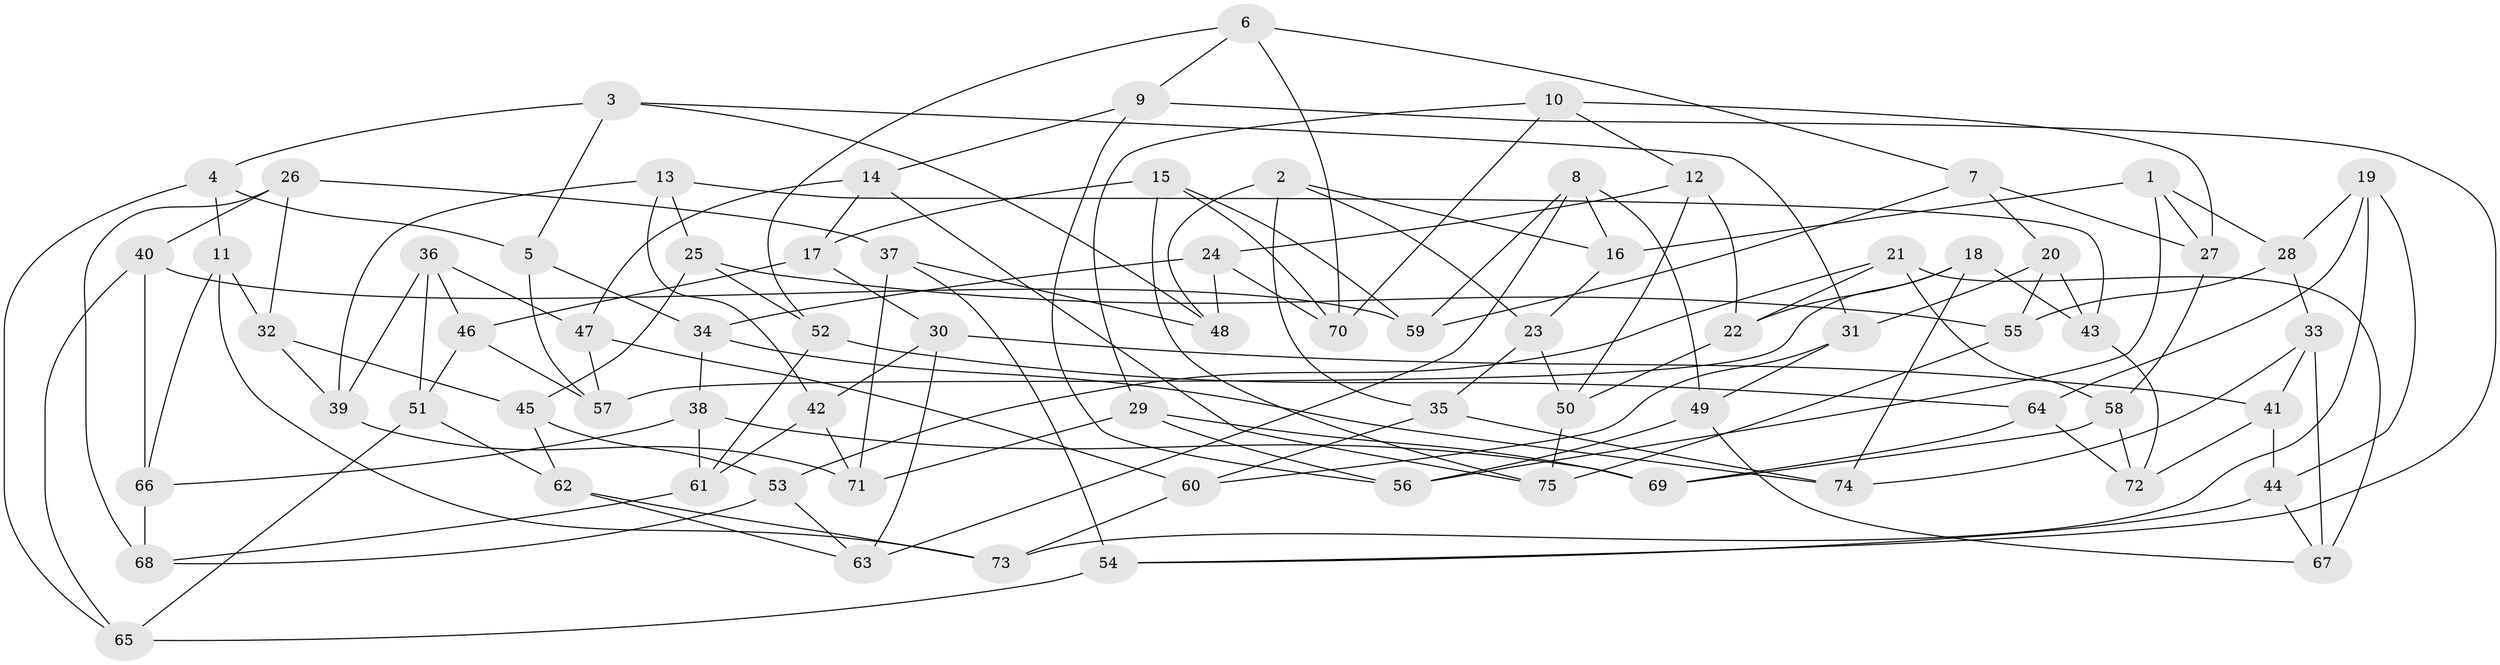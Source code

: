 // Generated by graph-tools (version 1.1) at 2025/02/03/09/25 03:02:54]
// undirected, 75 vertices, 150 edges
graph export_dot {
graph [start="1"]
  node [color=gray90,style=filled];
  1;
  2;
  3;
  4;
  5;
  6;
  7;
  8;
  9;
  10;
  11;
  12;
  13;
  14;
  15;
  16;
  17;
  18;
  19;
  20;
  21;
  22;
  23;
  24;
  25;
  26;
  27;
  28;
  29;
  30;
  31;
  32;
  33;
  34;
  35;
  36;
  37;
  38;
  39;
  40;
  41;
  42;
  43;
  44;
  45;
  46;
  47;
  48;
  49;
  50;
  51;
  52;
  53;
  54;
  55;
  56;
  57;
  58;
  59;
  60;
  61;
  62;
  63;
  64;
  65;
  66;
  67;
  68;
  69;
  70;
  71;
  72;
  73;
  74;
  75;
  1 -- 27;
  1 -- 56;
  1 -- 16;
  1 -- 28;
  2 -- 16;
  2 -- 48;
  2 -- 35;
  2 -- 23;
  3 -- 31;
  3 -- 5;
  3 -- 48;
  3 -- 4;
  4 -- 65;
  4 -- 5;
  4 -- 11;
  5 -- 57;
  5 -- 34;
  6 -- 7;
  6 -- 9;
  6 -- 52;
  6 -- 70;
  7 -- 27;
  7 -- 20;
  7 -- 59;
  8 -- 63;
  8 -- 16;
  8 -- 59;
  8 -- 49;
  9 -- 54;
  9 -- 14;
  9 -- 56;
  10 -- 27;
  10 -- 70;
  10 -- 12;
  10 -- 29;
  11 -- 73;
  11 -- 32;
  11 -- 66;
  12 -- 50;
  12 -- 24;
  12 -- 22;
  13 -- 42;
  13 -- 39;
  13 -- 25;
  13 -- 43;
  14 -- 17;
  14 -- 75;
  14 -- 47;
  15 -- 70;
  15 -- 75;
  15 -- 59;
  15 -- 17;
  16 -- 23;
  17 -- 46;
  17 -- 30;
  18 -- 74;
  18 -- 43;
  18 -- 22;
  18 -- 57;
  19 -- 28;
  19 -- 44;
  19 -- 73;
  19 -- 64;
  20 -- 43;
  20 -- 55;
  20 -- 31;
  21 -- 53;
  21 -- 67;
  21 -- 58;
  21 -- 22;
  22 -- 50;
  23 -- 50;
  23 -- 35;
  24 -- 70;
  24 -- 34;
  24 -- 48;
  25 -- 55;
  25 -- 52;
  25 -- 45;
  26 -- 37;
  26 -- 40;
  26 -- 68;
  26 -- 32;
  27 -- 58;
  28 -- 55;
  28 -- 33;
  29 -- 71;
  29 -- 56;
  29 -- 69;
  30 -- 63;
  30 -- 41;
  30 -- 42;
  31 -- 49;
  31 -- 60;
  32 -- 45;
  32 -- 39;
  33 -- 74;
  33 -- 41;
  33 -- 67;
  34 -- 38;
  34 -- 74;
  35 -- 74;
  35 -- 60;
  36 -- 47;
  36 -- 46;
  36 -- 51;
  36 -- 39;
  37 -- 71;
  37 -- 48;
  37 -- 54;
  38 -- 69;
  38 -- 66;
  38 -- 61;
  39 -- 71;
  40 -- 59;
  40 -- 66;
  40 -- 65;
  41 -- 44;
  41 -- 72;
  42 -- 71;
  42 -- 61;
  43 -- 72;
  44 -- 67;
  44 -- 54;
  45 -- 53;
  45 -- 62;
  46 -- 51;
  46 -- 57;
  47 -- 60;
  47 -- 57;
  49 -- 67;
  49 -- 56;
  50 -- 75;
  51 -- 65;
  51 -- 62;
  52 -- 64;
  52 -- 61;
  53 -- 63;
  53 -- 68;
  54 -- 65;
  55 -- 75;
  58 -- 72;
  58 -- 69;
  60 -- 73;
  61 -- 68;
  62 -- 63;
  62 -- 73;
  64 -- 69;
  64 -- 72;
  66 -- 68;
}
